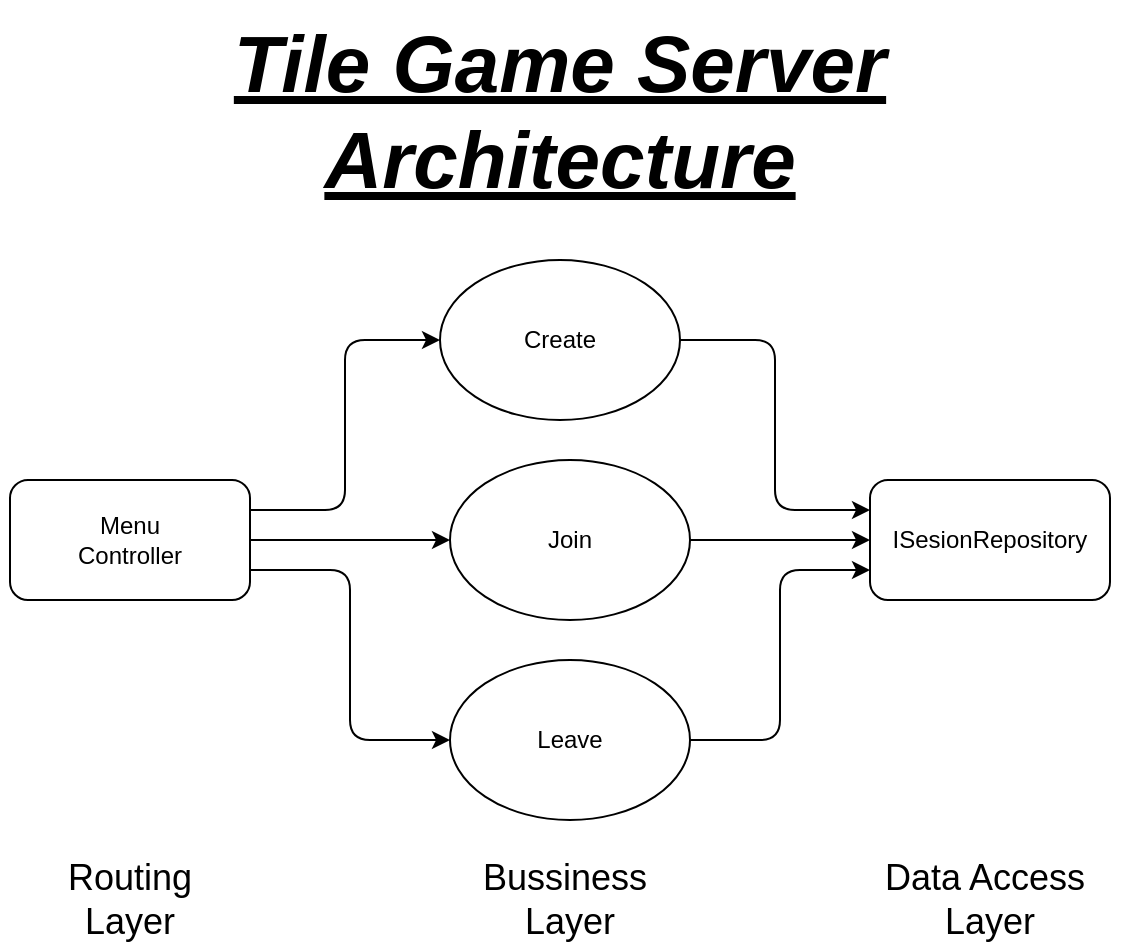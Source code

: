 <mxfile version="14.9.1" type="device"><diagram id="zs68d7hvvTR-MqtRcNAH" name="Page-1"><mxGraphModel dx="1422" dy="762" grid="1" gridSize="10" guides="1" tooltips="1" connect="1" arrows="1" fold="1" page="1" pageScale="1" pageWidth="827" pageHeight="1169" math="0" shadow="0"><root><mxCell id="0"/><mxCell id="1" parent="0"/><mxCell id="57feNAYNzXfSAhMgYncy-2" value="" style="rounded=1;whiteSpace=wrap;html=1;" parent="1" vertex="1"><mxGeometry x="405" y="250" width="120" height="60" as="geometry"/></mxCell><mxCell id="57feNAYNzXfSAhMgYncy-3" value="Menu Controller" style="text;html=1;strokeColor=none;fillColor=none;align=center;verticalAlign=middle;whiteSpace=wrap;rounded=0;" parent="1" vertex="1"><mxGeometry x="445" y="271" width="40" height="18" as="geometry"/></mxCell><mxCell id="57feNAYNzXfSAhMgYncy-4" value="" style="endArrow=classic;html=1;edgeStyle=elbowEdgeStyle;entryX=0;entryY=0.5;entryDx=0;entryDy=0;exitX=1;exitY=0.25;exitDx=0;exitDy=0;" parent="1" source="57feNAYNzXfSAhMgYncy-2" target="57feNAYNzXfSAhMgYncy-11" edge="1"><mxGeometry width="50" height="50" relative="1" as="geometry"><mxPoint x="535" y="260" as="sourcePoint"/><mxPoint x="595" y="140" as="targetPoint"/></mxGeometry></mxCell><mxCell id="57feNAYNzXfSAhMgYncy-10" value="Join" style="ellipse;whiteSpace=wrap;html=1;" parent="1" vertex="1"><mxGeometry x="625" y="240" width="120" height="80" as="geometry"/></mxCell><mxCell id="57feNAYNzXfSAhMgYncy-11" value="Create" style="ellipse;whiteSpace=wrap;html=1;" parent="1" vertex="1"><mxGeometry x="620" y="140" width="120" height="80" as="geometry"/></mxCell><mxCell id="57feNAYNzXfSAhMgYncy-16" value="ISesionRepository" style="rounded=1;whiteSpace=wrap;html=1;" parent="1" vertex="1"><mxGeometry x="835" y="250" width="120" height="60" as="geometry"/></mxCell><mxCell id="57feNAYNzXfSAhMgYncy-21" value="Leave" style="ellipse;whiteSpace=wrap;html=1;" parent="1" vertex="1"><mxGeometry x="625" y="340" width="120" height="80" as="geometry"/></mxCell><mxCell id="57feNAYNzXfSAhMgYncy-25" value="" style="endArrow=classic;html=1;shadow=0;align=center;edgeStyle=elbowEdgeStyle;entryX=0;entryY=0.5;entryDx=0;entryDy=0;exitX=1;exitY=0.5;exitDx=0;exitDy=0;" parent="1" source="57feNAYNzXfSAhMgYncy-2" target="57feNAYNzXfSAhMgYncy-10" edge="1"><mxGeometry width="50" height="50" relative="1" as="geometry"><mxPoint x="545" y="271" as="sourcePoint"/><mxPoint x="615" y="230" as="targetPoint"/></mxGeometry></mxCell><mxCell id="57feNAYNzXfSAhMgYncy-26" value="" style="endArrow=classic;html=1;shadow=0;align=center;edgeStyle=elbowEdgeStyle;entryX=0;entryY=0.5;entryDx=0;entryDy=0;exitX=1;exitY=0.75;exitDx=0;exitDy=0;" parent="1" source="57feNAYNzXfSAhMgYncy-2" target="57feNAYNzXfSAhMgYncy-21" edge="1"><mxGeometry width="50" height="50" relative="1" as="geometry"><mxPoint x="540" y="320" as="sourcePoint"/><mxPoint x="620" y="390" as="targetPoint"/></mxGeometry></mxCell><mxCell id="57feNAYNzXfSAhMgYncy-27" value="" style="endArrow=classic;html=1;shadow=0;align=center;edgeStyle=elbowEdgeStyle;entryX=0;entryY=0.5;entryDx=0;entryDy=0;exitX=1;exitY=0.5;exitDx=0;exitDy=0;" parent="1" source="57feNAYNzXfSAhMgYncy-10" target="57feNAYNzXfSAhMgYncy-16" edge="1"><mxGeometry width="50" height="50" relative="1" as="geometry"><mxPoint x="755" y="230" as="sourcePoint"/><mxPoint x="815" y="270" as="targetPoint"/></mxGeometry></mxCell><mxCell id="57feNAYNzXfSAhMgYncy-28" value="" style="endArrow=classic;html=1;shadow=0;align=center;edgeStyle=elbowEdgeStyle;exitX=1;exitY=0.5;exitDx=0;exitDy=0;entryX=0;entryY=0.75;entryDx=0;entryDy=0;" parent="1" source="57feNAYNzXfSAhMgYncy-21" target="57feNAYNzXfSAhMgYncy-16" edge="1"><mxGeometry width="50" height="50" relative="1" as="geometry"><mxPoint x="755" y="330" as="sourcePoint"/><mxPoint x="815" y="290" as="targetPoint"/></mxGeometry></mxCell><mxCell id="57feNAYNzXfSAhMgYncy-30" value="Tile Game Server Architecture" style="text;html=1;strokeColor=none;fillColor=none;align=center;verticalAlign=middle;whiteSpace=wrap;rounded=0;fontStyle=7;horizontal=1;fontSize=40;" parent="1" vertex="1"><mxGeometry x="400" y="10" width="560" height="110" as="geometry"/></mxCell><mxCell id="YDsrvAvlM_w_qQH1EyTT-1" value="&lt;font style=&quot;font-size: 18px&quot;&gt;Bussiness&amp;nbsp;&lt;br&gt;Layer&lt;/font&gt;" style="text;html=1;strokeColor=none;fillColor=none;align=center;verticalAlign=middle;whiteSpace=wrap;rounded=0;" parent="1" vertex="1"><mxGeometry x="625" y="450" width="120" height="20" as="geometry"/></mxCell><mxCell id="YDsrvAvlM_w_qQH1EyTT-2" value="&lt;font style=&quot;font-size: 18px&quot;&gt;Data Access&amp;nbsp;&lt;br&gt;Layer&lt;/font&gt;" style="text;html=1;strokeColor=none;fillColor=none;align=center;verticalAlign=middle;whiteSpace=wrap;rounded=0;" parent="1" vertex="1"><mxGeometry x="835" y="450" width="120" height="20" as="geometry"/></mxCell><mxCell id="YDsrvAvlM_w_qQH1EyTT-4" value="&lt;font style=&quot;font-size: 18px&quot;&gt;Routing&lt;br&gt;Layer&lt;/font&gt;" style="text;html=1;strokeColor=none;fillColor=none;align=center;verticalAlign=middle;whiteSpace=wrap;rounded=0;" parent="1" vertex="1"><mxGeometry x="405" y="450" width="120" height="20" as="geometry"/></mxCell><mxCell id="_M1foee9NgXxoLNv8Ei5-3" value="" style="endArrow=classic;html=1;edgeStyle=elbowEdgeStyle;entryX=0;entryY=0.25;entryDx=0;entryDy=0;exitX=1;exitY=0.5;exitDx=0;exitDy=0;" parent="1" source="57feNAYNzXfSAhMgYncy-11" target="57feNAYNzXfSAhMgYncy-16" edge="1"><mxGeometry width="50" height="50" relative="1" as="geometry"><mxPoint x="760" y="185" as="sourcePoint"/><mxPoint x="855" y="100" as="targetPoint"/></mxGeometry></mxCell></root></mxGraphModel></diagram></mxfile>